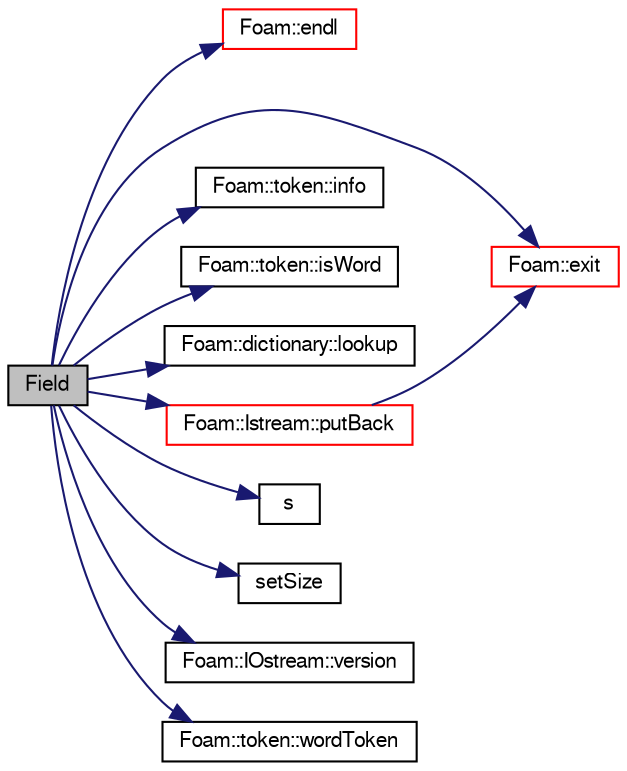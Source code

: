 digraph "Field"
{
  bgcolor="transparent";
  edge [fontname="FreeSans",fontsize="10",labelfontname="FreeSans",labelfontsize="10"];
  node [fontname="FreeSans",fontsize="10",shape=record];
  rankdir="LR";
  Node1 [label="Field",height=0.2,width=0.4,color="black", fillcolor="grey75", style="filled" fontcolor="black"];
  Node1 -> Node2 [color="midnightblue",fontsize="10",style="solid",fontname="FreeSans"];
  Node2 [label="Foam::endl",height=0.2,width=0.4,color="red",URL="$a10237.html#a2db8fe02a0d3909e9351bb4275b23ce4",tooltip="Add newline and flush stream. "];
  Node1 -> Node3 [color="midnightblue",fontsize="10",style="solid",fontname="FreeSans"];
  Node3 [label="Foam::exit",height=0.2,width=0.4,color="red",URL="$a10237.html#a06ca7250d8e89caf05243ec094843642"];
  Node1 -> Node4 [color="midnightblue",fontsize="10",style="solid",fontname="FreeSans"];
  Node4 [label="Foam::token::info",height=0.2,width=0.4,color="black",URL="$a02548.html#a149cd2aba34f4fae37e055aae625c957",tooltip="Return info proxy. "];
  Node1 -> Node5 [color="midnightblue",fontsize="10",style="solid",fontname="FreeSans"];
  Node5 [label="Foam::token::isWord",height=0.2,width=0.4,color="black",URL="$a02548.html#aff8351bf74c7880f1403c24dec1f82cd"];
  Node1 -> Node6 [color="midnightblue",fontsize="10",style="solid",fontname="FreeSans"];
  Node6 [label="Foam::dictionary::lookup",height=0.2,width=0.4,color="black",URL="$a00502.html#a8baab402d653d6e789f67c57e23a5b59",tooltip="Find and return an entry data stream. "];
  Node1 -> Node7 [color="midnightblue",fontsize="10",style="solid",fontname="FreeSans"];
  Node7 [label="Foam::Istream::putBack",height=0.2,width=0.4,color="red",URL="$a01162.html#af22e503b062298eef54e360dfc06d0b4",tooltip="Put back token. "];
  Node7 -> Node3 [color="midnightblue",fontsize="10",style="solid",fontname="FreeSans"];
  Node1 -> Node8 [color="midnightblue",fontsize="10",style="solid",fontname="FreeSans"];
  Node8 [label="s",height=0.2,width=0.4,color="black",URL="$a03883.html#abb9c4233033fad2ad0206cd4adad3b9f"];
  Node1 -> Node9 [color="midnightblue",fontsize="10",style="solid",fontname="FreeSans"];
  Node9 [label="setSize",height=0.2,width=0.4,color="black",URL="$a03529.html#a6f8d72476baf295a054f72dfbc9c61c3"];
  Node1 -> Node10 [color="midnightblue",fontsize="10",style="solid",fontname="FreeSans"];
  Node10 [label="Foam::IOstream::version",height=0.2,width=0.4,color="black",URL="$a01149.html#ac12266e2067a7baeb13af68a5e643edd",tooltip="Return the stream version. "];
  Node1 -> Node11 [color="midnightblue",fontsize="10",style="solid",fontname="FreeSans"];
  Node11 [label="Foam::token::wordToken",height=0.2,width=0.4,color="black",URL="$a02548.html#aac98185f2d0784f92f271b8fea4e71ad"];
}
